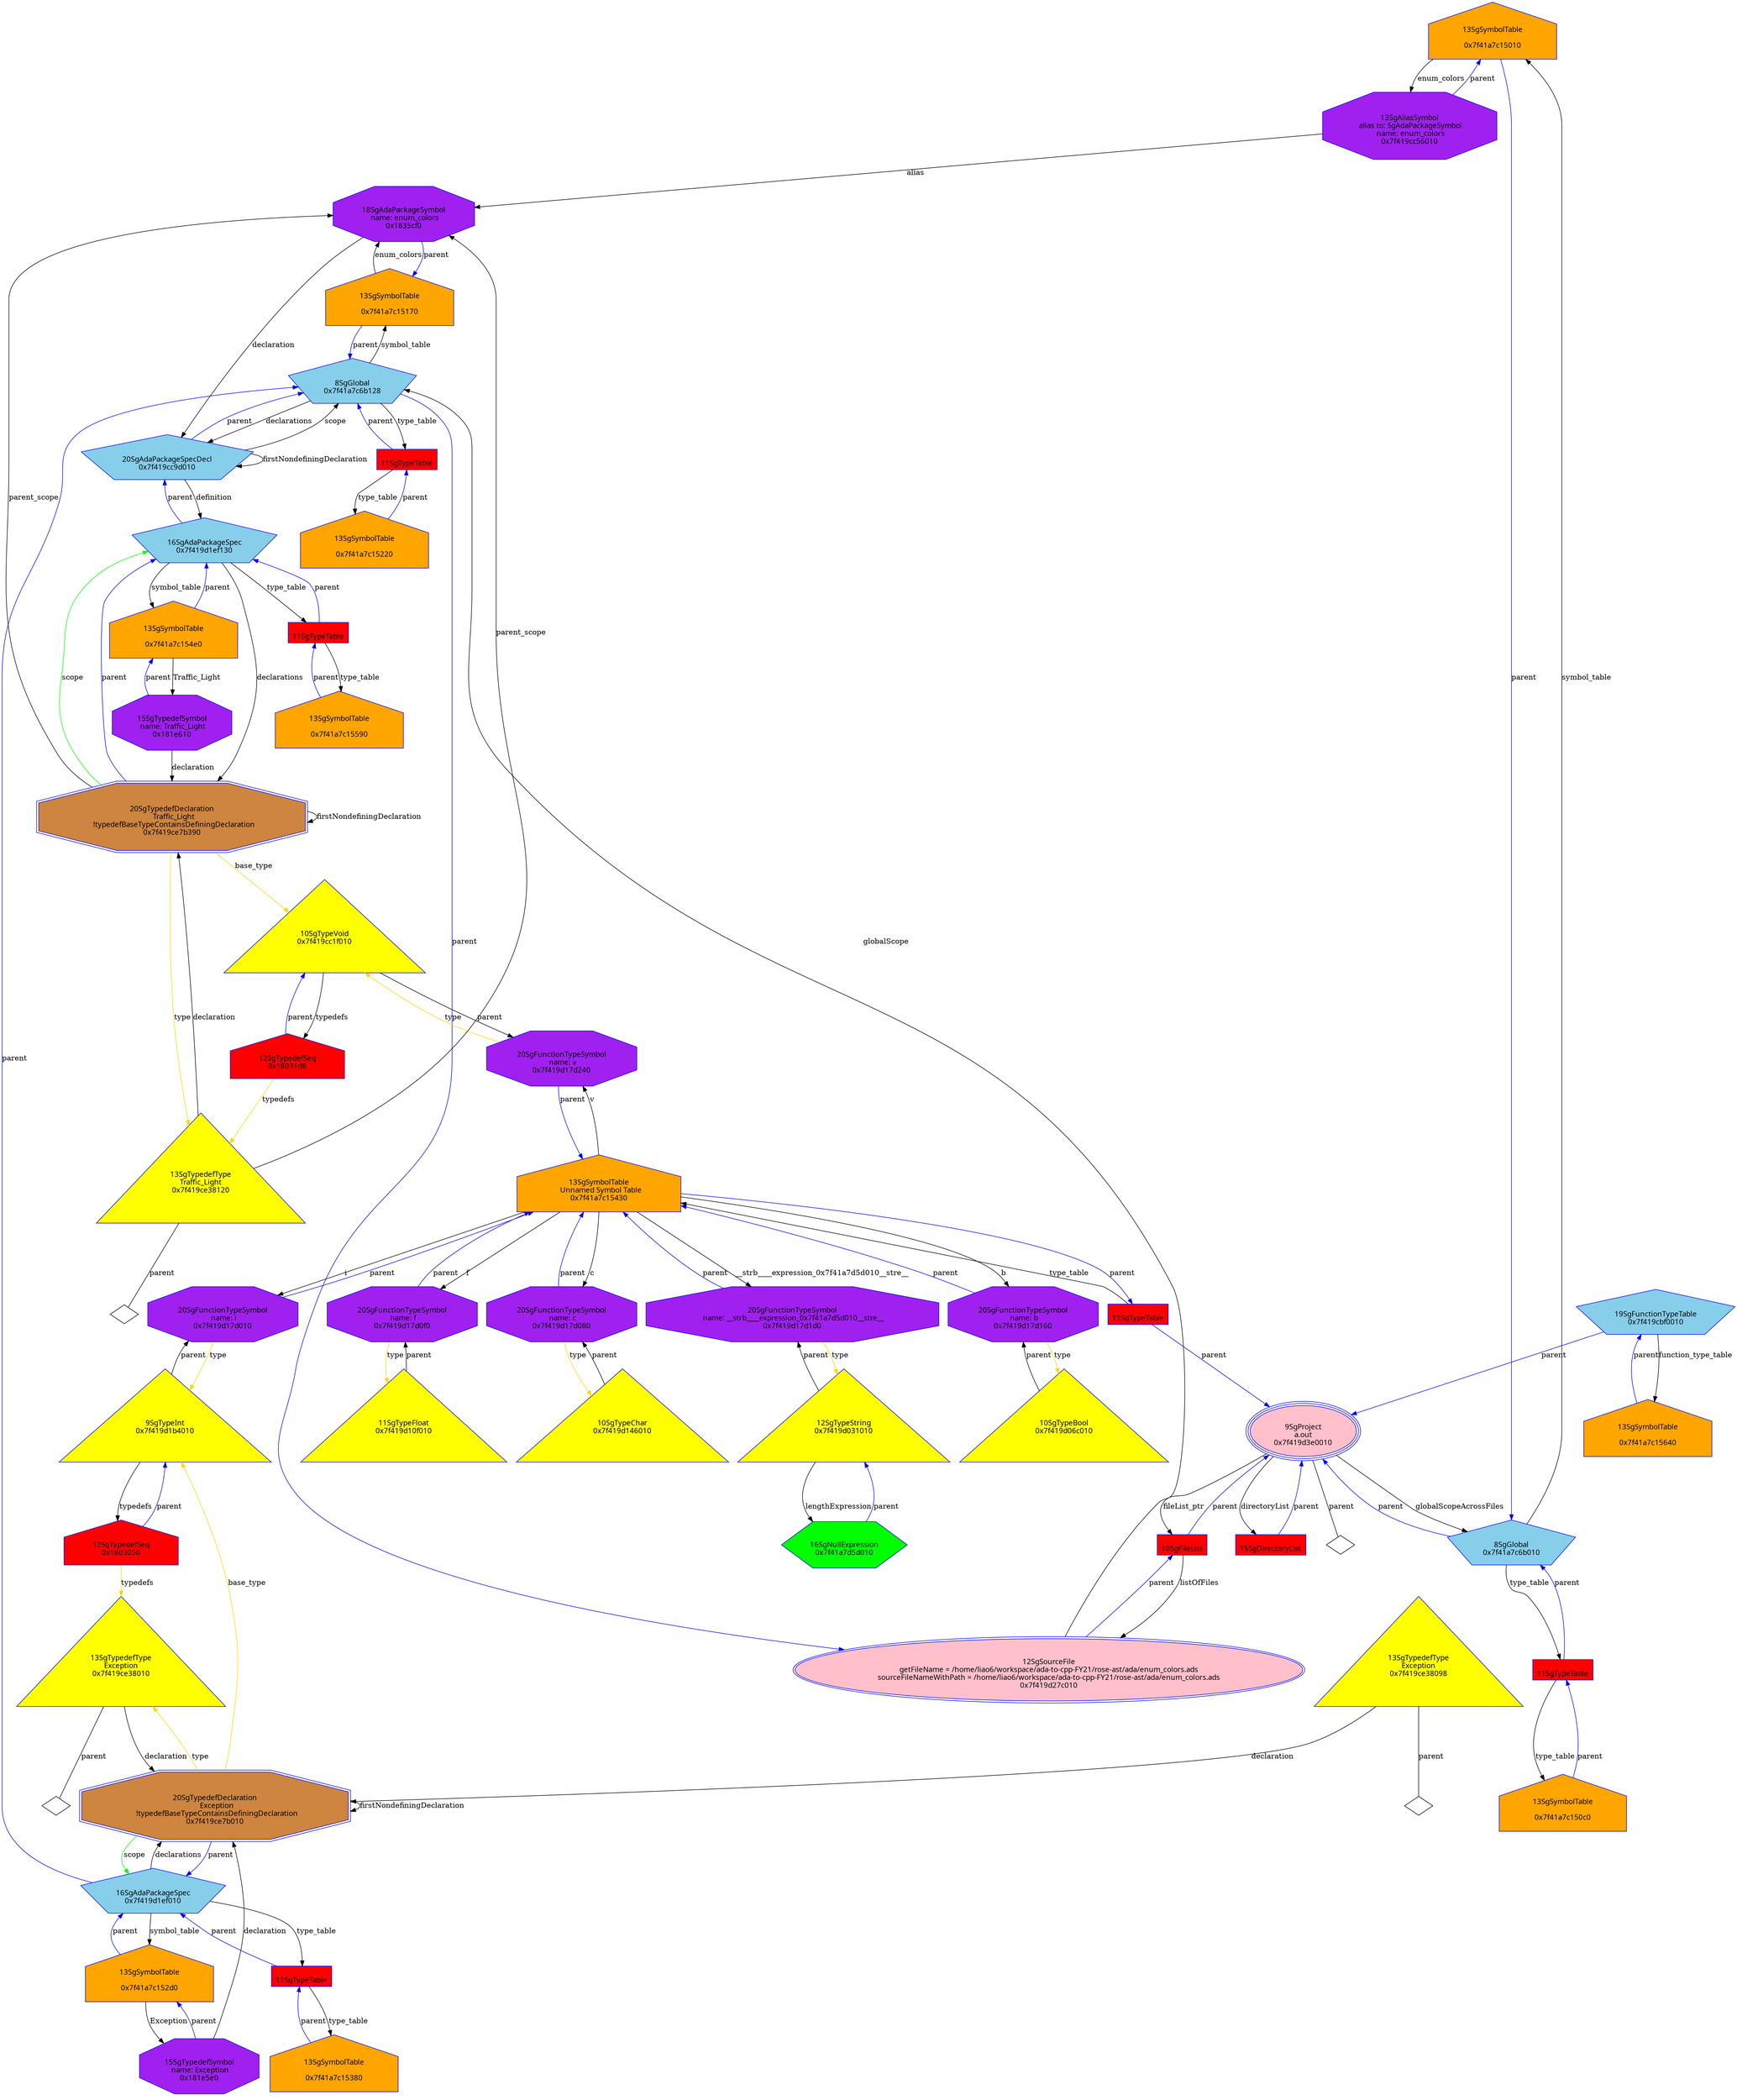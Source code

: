 digraph "Genum_colors.ads.dot" {
"0x7f41a7c15010"[label="\n13SgSymbolTable\n  \n  0x7f41a7c15010  " shape=house,regular=0,URL="\N",tooltip="more info at \N",sides=5,peripheries=1,color="blue",fillcolor=orange,fontname="7x13bold",fontcolor=black,style=filled];
"0x7f41a7c15010" -> "0x7f419cc56010"[label="enum_colors" dir=forward ];
"0x7f41a7c15010" -> "0x7f41a7c6b010"[label="parent" color="blue" dir=forward ];
"0x7f41a7c150c0"[label="\n13SgSymbolTable\n  \n  0x7f41a7c150c0  " shape=house,regular=0,URL="\N",tooltip="more info at \N",sides=5,peripheries=1,color="blue",fillcolor=orange,fontname="7x13bold",fontcolor=black,style=filled];
"0x7f41a7c150c0" -> "0x17609c0"[label="parent" color="blue" dir=forward ];
"0x7f41a7c15170"[label="\n13SgSymbolTable\n  \n  0x7f41a7c15170  " shape=house,regular=0,URL="\N",tooltip="more info at \N",sides=5,peripheries=1,color="blue",fillcolor=orange,fontname="7x13bold",fontcolor=black,style=filled];
"0x7f41a7c15170" -> "0x1835cf0"[label="enum_colors" dir=forward ];
"0x7f41a7c15170" -> "0x7f41a7c6b128"[label="parent" color="blue" dir=forward ];
"0x7f41a7c15220"[label="\n13SgSymbolTable\n  \n  0x7f41a7c15220  " shape=house,regular=0,URL="\N",tooltip="more info at \N",sides=5,peripheries=1,color="blue",fillcolor=orange,fontname="7x13bold",fontcolor=black,style=filled];
"0x7f41a7c15220" -> "0x17609e8"[label="parent" color="blue" dir=forward ];
"0x7f41a7c152d0"[label="\n13SgSymbolTable\n  \n  0x7f41a7c152d0  " shape=house,regular=0,URL="\N",tooltip="more info at \N",sides=5,peripheries=1,color="blue",fillcolor=orange,fontname="7x13bold",fontcolor=black,style=filled];
"0x7f41a7c152d0" -> "0x181e5e0"[label="Exception" dir=forward ];
"0x7f41a7c152d0" -> "0x7f419d1ef010"[label="parent" color="blue" dir=forward ];
"0x7f41a7c15380"[label="\n13SgSymbolTable\n  \n  0x7f41a7c15380  " shape=house,regular=0,URL="\N",tooltip="more info at \N",sides=5,peripheries=1,color="blue",fillcolor=orange,fontname="7x13bold",fontcolor=black,style=filled];
"0x7f41a7c15380" -> "0x1760a10"[label="parent" color="blue" dir=forward ];
"0x7f41a7c15430"[label="\n13SgSymbolTable\n  Unnamed Symbol Table\n  0x7f41a7c15430  " shape=house,regular=0,URL="\N",tooltip="more info at \N",sides=5,peripheries=1,color="blue",fillcolor=orange,fontname="7x13bold",fontcolor=black,style=filled];
"0x7f41a7c15430" -> "0x7f419d17d240"[label="v" dir=forward ];
"0x7f41a7c15430" -> "0x7f419d17d1d0"[label="__strb____expression_0x7f41a7d5d010__stre__" dir=forward ];
"0x7f41a7c15430" -> "0x7f419d17d160"[label="b" dir=forward ];
"0x7f41a7c15430" -> "0x7f419d17d0f0"[label="f" dir=forward ];
"0x7f41a7c15430" -> "0x7f419d17d080"[label="c" dir=forward ];
"0x7f41a7c15430" -> "0x7f419d17d010"[label="i" dir=forward ];
"0x7f41a7c15430" -> "0x1760a38"[label="parent" color="blue" dir=forward ];
"0x7f41a7c154e0"[label="\n13SgSymbolTable\n  \n  0x7f41a7c154e0  " shape=house,regular=0,URL="\N",tooltip="more info at \N",sides=5,peripheries=1,color="blue",fillcolor=orange,fontname="7x13bold",fontcolor=black,style=filled];
"0x7f41a7c154e0" -> "0x181e610"[label="Traffic_Light" dir=forward ];
"0x7f41a7c154e0" -> "0x7f419d1ef130"[label="parent" color="blue" dir=forward ];
"0x7f41a7c15590"[label="\n13SgSymbolTable\n  \n  0x7f41a7c15590  " shape=house,regular=0,URL="\N",tooltip="more info at \N",sides=5,peripheries=1,color="blue",fillcolor=orange,fontname="7x13bold",fontcolor=black,style=filled];
"0x7f41a7c15590" -> "0x1760a60"[label="parent" color="blue" dir=forward ];
"0x7f41a7c15640"[label="\n13SgSymbolTable\n  \n  0x7f41a7c15640  " shape=house,regular=0,URL="\N",tooltip="more info at \N",sides=5,peripheries=1,color="blue",fillcolor=orange,fontname="7x13bold",fontcolor=black,style=filled];
"0x7f41a7c15640" -> "0x7f419cbf0010"[label="parent" color="blue" dir=forward ];
"0x7f419d27c010"[label="\n12SgSourceFile\n  getFileName = /home/liao6/workspace/ada-to-cpp-FY21/rose-ast/ada/enum_colors.ads  \n  sourceFileNameWithPath = /home/liao6/workspace/ada-to-cpp-FY21/rose-ast/ada/enum_colors.ads  \n  0x7f419d27c010  " shape=ellipse,regular=0,URL="\N",tooltip="more info at \N",sides=5,peripheries=2,color="blue",fillcolor=pink,fontname="7x13bold",fontcolor=black,style=filled];
"0x7f419d27c010" -> "0x7f41a7c6b128"[label="globalScope" dir=forward ];
"0x7f419d27c010" -> "0x1725f60"[label="parent" color="blue" dir=forward ];
"0x1725f60"[label="\n10SgFileList" shape=polygon,regular=0,URL="\N",tooltip="more info at \N",sides=4,peripheries=1,color="blue",fillcolor=red,fontname="7x13bold",fontcolor=black,style=filled];
"0x1725f60" -> "0x7f419d27c010"[label="listOfFiles" dir=forward ];
"0x1725f60" -> "0x7f419d3e0010"[label="parent" color="blue" dir=forward ];
"0x1745370"[label="\n15SgDirectoryList" shape=polygon,regular=0,URL="\N",tooltip="more info at \N",sides=4,peripheries=1,color="blue",fillcolor=red,fontname="7x13bold",fontcolor=black,style=filled];
"0x1745370" -> "0x7f419d3e0010"[label="parent" color="blue" dir=forward ];
"0x7f419d3e0010"[label="\n9SgProject\n  a.out  \n  0x7f419d3e0010  " shape=ellipse,regular=0,URL="\N",tooltip="more info at \N",sides=5,peripheries=3,color="blue",fillcolor=pink,fontname="7x13bold",fontcolor=black,style=filled];
"0x7f419d3e0010" -> "0x1725f60"[label="fileList_ptr" dir=forward ];
"0x7f419d3e0010" -> "0x1745370"[label="directoryList" dir=forward ];
"0x7f419d3e0010" -> "0x7f41a7c6b010"[label="globalScopeAcrossFiles" dir=forward ];
"0x7f419d3e0010" -> "0x7f419d3e0010__parent__null"[label="parent" dir=none ];
"0x7f419d3e0010__parent__null"[label="" shape=diamond ];
"0x1803050"[label="\n12SgTypedefSeq\n  0x1803050  " shape=house,regular=0,URL="\N",tooltip="more info at \N",sides=5,peripheries=1,color="blue",fillcolor=red,fontname="7x13bold",fontcolor=black,style=filled];
"0x1803050" -> "0x7f419ce38010"[label="typedefs" color="gold1" dir=forward ];
"0x1803050" -> "0x7f419d1b4010"[label="parent" color="blue" dir=forward ];
"0x18031d8"[label="\n12SgTypedefSeq\n  0x18031d8  " shape=house,regular=0,URL="\N",tooltip="more info at \N",sides=5,peripheries=1,color="blue",fillcolor=red,fontname="7x13bold",fontcolor=black,style=filled];
"0x18031d8" -> "0x7f419ce38120"[label="typedefs" color="gold1" dir=forward ];
"0x18031d8" -> "0x7f419cc1f010"[label="parent" color="blue" dir=forward ];
"0x17609c0"[label="\n11SgTypeTable" shape=polygon,regular=0,URL="\N",tooltip="more info at \N",sides=4,peripheries=1,color="blue",fillcolor=red,fontname="7x13bold",fontcolor=black,style=filled];
"0x17609c0" -> "0x7f41a7c150c0"[label="type_table" dir=forward ];
"0x17609c0" -> "0x7f41a7c6b010"[label="parent" color="blue" dir=forward ];
"0x17609e8"[label="\n11SgTypeTable" shape=polygon,regular=0,URL="\N",tooltip="more info at \N",sides=4,peripheries=1,color="blue",fillcolor=red,fontname="7x13bold",fontcolor=black,style=filled];
"0x17609e8" -> "0x7f41a7c15220"[label="type_table" dir=forward ];
"0x17609e8" -> "0x7f41a7c6b128"[label="parent" color="blue" dir=forward ];
"0x1760a10"[label="\n11SgTypeTable" shape=polygon,regular=0,URL="\N",tooltip="more info at \N",sides=4,peripheries=1,color="blue",fillcolor=red,fontname="7x13bold",fontcolor=black,style=filled];
"0x1760a10" -> "0x7f41a7c15380"[label="type_table" dir=forward ];
"0x1760a10" -> "0x7f419d1ef010"[label="parent" color="blue" dir=forward ];
"0x1760a38"[label="\n11SgTypeTable" shape=polygon,regular=0,URL="\N",tooltip="more info at \N",sides=4,peripheries=1,color="blue",fillcolor=red,fontname="7x13bold",fontcolor=black,style=filled];
"0x1760a38" -> "0x7f41a7c15430"[label="type_table" dir=forward ];
"0x1760a38" -> "0x7f419d3e0010"[label="parent" color="blue" dir=forward ];
"0x1760a60"[label="\n11SgTypeTable" shape=polygon,regular=0,URL="\N",tooltip="more info at \N",sides=4,peripheries=1,color="blue",fillcolor=red,fontname="7x13bold",fontcolor=black,style=filled];
"0x1760a60" -> "0x7f41a7c15590"[label="type_table" dir=forward ];
"0x1760a60" -> "0x7f419d1ef130"[label="parent" color="blue" dir=forward ];
"0x7f419d146010"[label="\n10SgTypeChar\n  0x7f419d146010  \n   \n   " shape=polygon,regular=0,URL="\N",tooltip="more info at \N",sides=3,peripheries=1,color="blue",fillcolor=yellow,fontname="7x13bold",fontcolor=black,style=filled];
"0x7f419d146010" -> "0x7f419d17d080"[label="parent" dir=forward ];
"0x7f419d1b4010"[label="\n9SgTypeInt\n  0x7f419d1b4010  \n   \n   " shape=polygon,regular=0,URL="\N",tooltip="more info at \N",sides=3,peripheries=1,color="blue",fillcolor=yellow,fontname="7x13bold",fontcolor=black,style=filled];
"0x7f419d1b4010" -> "0x1803050"[label="typedefs" dir=forward ];
"0x7f419d1b4010" -> "0x7f419d17d010"[label="parent" dir=forward ];
"0x7f419cc1f010"[label="\n10SgTypeVoid\n  0x7f419cc1f010  \n   \n   " shape=polygon,regular=0,URL="\N",tooltip="more info at \N",sides=3,peripheries=1,color="blue",fillcolor=yellow,fontname="7x13bold",fontcolor=black,style=filled];
"0x7f419cc1f010" -> "0x18031d8"[label="typedefs" dir=forward ];
"0x7f419cc1f010" -> "0x7f419d17d240"[label="parent" dir=forward ];
"0x7f419d10f010"[label="\n11SgTypeFloat\n  0x7f419d10f010  \n   \n   " shape=polygon,regular=0,URL="\N",tooltip="more info at \N",sides=3,peripheries=1,color="blue",fillcolor=yellow,fontname="7x13bold",fontcolor=black,style=filled];
"0x7f419d10f010" -> "0x7f419d17d0f0"[label="parent" dir=forward ];
"0x7f419d031010"[label="\n12SgTypeString\n  0x7f419d031010  \n   \n   " shape=polygon,regular=0,URL="\N",tooltip="more info at \N",sides=3,peripheries=1,color="blue",fillcolor=yellow,fontname="7x13bold",fontcolor=black,style=filled];
"0x7f419d031010" -> "0x7f41a7d5d010"[label="lengthExpression" dir=forward ];
"0x7f419d031010" -> "0x7f419d17d1d0"[label="parent" dir=forward ];
"0x7f419d06c010"[label="\n10SgTypeBool\n  0x7f419d06c010  \n   \n   " shape=polygon,regular=0,URL="\N",tooltip="more info at \N",sides=3,peripheries=1,color="blue",fillcolor=yellow,fontname="7x13bold",fontcolor=black,style=filled];
"0x7f419d06c010" -> "0x7f419d17d160"[label="parent" dir=forward ];
"0x7f419ce38010"[label="\n13SgTypedefType\nException\n  0x7f419ce38010  \n   \n   " shape=polygon,regular=0,URL="\N",tooltip="more info at \N",sides=3,peripheries=1,color="blue",fillcolor=yellow,fontname="7x13bold",fontcolor=black,style=filled];
"0x7f419ce38010" -> "0x7f419ce7b010"[label="declaration" dir=forward ];
"0x7f419ce38010" -> "0x7f419ce38010__parent__null"[label="parent" dir=none ];
"0x7f419ce38010__parent__null"[label="" shape=diamond ];
"0x7f419ce38098"[label="\n13SgTypedefType\nException\n  0x7f419ce38098  \n   \n   " shape=polygon,regular=0,URL="\N",tooltip="more info at \N",sides=3,peripheries=1,color="blue",fillcolor=yellow,fontname="7x13bold",fontcolor=black,style=filled];
"0x7f419ce38098" -> "0x7f419ce7b010"[label="declaration" dir=forward ];
"0x7f419ce38098" -> "0x7f419ce38098__parent__null"[label="parent" dir=none ];
"0x7f419ce38098__parent__null"[label="" shape=diamond ];
"0x7f419ce38120"[label="\n13SgTypedefType\nTraffic_Light\n  0x7f419ce38120  \n   \n   " shape=polygon,regular=0,URL="\N",tooltip="more info at \N",sides=3,peripheries=1,color="blue",fillcolor=yellow,fontname="7x13bold",fontcolor=black,style=filled];
"0x7f419ce38120" -> "0x1835cf0"[label="parent_scope" dir=forward ];
"0x7f419ce38120" -> "0x7f419ce7b390"[label="declaration" dir=forward ];
"0x7f419ce38120" -> "0x7f419ce38120__parent__null"[label="parent" dir=none ];
"0x7f419ce38120__parent__null"[label="" shape=diamond ];
"0x7f41a7c6b010"[label="\n8SgGlobal\n  0x7f41a7c6b010  " shape=polygon,regular=0,URL="\N",tooltip="more info at \N",sides=5,peripheries=1,color="blue",fillcolor=skyblue,fontname="7x13bold",fontcolor=black,style=filled];
"0x7f41a7c6b010" -> "0x7f41a7c15010"[label="symbol_table" dir=forward ];
"0x7f41a7c6b010" -> "0x17609c0"[label="type_table" dir=forward ];
"0x7f41a7c6b010" -> "0x7f419d3e0010"[label="parent" color="blue" dir=forward ];
"0x7f41a7c6b128"[label="\n8SgGlobal\n  0x7f41a7c6b128  " shape=polygon,regular=0,URL="\N",tooltip="more info at \N",sides=5,peripheries=1,color="blue",fillcolor=skyblue,fontname="7x13bold",fontcolor=black,style=filled];
"0x7f41a7c6b128" -> "0x7f419cc9d010"[label="declarations" dir=forward ];
"0x7f41a7c6b128" -> "0x7f41a7c15170"[label="symbol_table" dir=forward ];
"0x7f41a7c6b128" -> "0x17609e8"[label="type_table" dir=forward ];
"0x7f41a7c6b128" -> "0x7f419d27c010"[label="parent" color="blue" dir=forward ];
"0x7f419cbf0010"[label="\n19SgFunctionTypeTable\n  0x7f419cbf0010  " shape=polygon,regular=0,URL="\N",tooltip="more info at \N",sides=5,peripheries=1,color="blue",fillcolor=skyblue,fontname="7x13bold",fontcolor=black,style=filled];
"0x7f419cbf0010" -> "0x7f41a7c15640"[label="function_type_table" dir=forward ];
"0x7f419cbf0010" -> "0x7f419d3e0010"[label="parent" color="blue" dir=forward ];
"0x7f419ce7b010"[label="\n20SgTypedefDeclaration\n  Exception\n  !typedefBaseTypeContainsDefiningDeclaration\n  0x7f419ce7b010  " shape=polygon,regular=0,URL="\N",tooltip="more info at \N",sides=8,peripheries=2,color="blue",fillcolor=peru,fontname="7x13bold",fontcolor=black,style=filled];
"0x7f419ce7b010" -> "0x7f419d1b4010"[label="base_type" color="gold1" dir=forward ];
"0x7f419ce7b010" -> "0x7f419ce38010"[label="type" color="gold1" dir=forward ];
"0x7f419ce7b010" -> "0x7f419d1ef010"[label="scope" color="green" dir=forward ];
"0x7f419ce7b010" -> "0x7f419ce7b010"[label="firstNondefiningDeclaration" dir=forward ];
"0x7f419ce7b010" -> "0x7f419d1ef010"[label="parent" color="blue" dir=forward ];
"0x7f419ce7b390"[label="\n20SgTypedefDeclaration\n  Traffic_Light\n  !typedefBaseTypeContainsDefiningDeclaration\n  0x7f419ce7b390  " shape=polygon,regular=0,URL="\N",tooltip="more info at \N",sides=8,peripheries=2,color="blue",fillcolor=peru,fontname="7x13bold",fontcolor=black,style=filled];
"0x7f419ce7b390" -> "0x7f419cc1f010"[label="base_type" color="gold1" dir=forward ];
"0x7f419ce7b390" -> "0x7f419ce38120"[label="type" color="gold1" dir=forward ];
"0x7f419ce7b390" -> "0x1835cf0"[label="parent_scope" dir=forward ];
"0x7f419ce7b390" -> "0x7f419d1ef130"[label="scope" color="green" dir=forward ];
"0x7f419ce7b390" -> "0x7f419ce7b390"[label="firstNondefiningDeclaration" dir=forward ];
"0x7f419ce7b390" -> "0x7f419d1ef130"[label="parent" color="blue" dir=forward ];
"0x7f419d1ef010"[label="\n16SgAdaPackageSpec\n  0x7f419d1ef010  " shape=polygon,regular=0,URL="\N",tooltip="more info at \N",sides=5,peripheries=1,color="blue",fillcolor=skyblue,fontname="7x13bold",fontcolor=black,style=filled];
"0x7f419d1ef010" -> "0x7f419ce7b010"[label="declarations" dir=forward ];
"0x7f419d1ef010" -> "0x7f41a7c152d0"[label="symbol_table" dir=forward ];
"0x7f419d1ef010" -> "0x1760a10"[label="type_table" dir=forward ];
"0x7f419d1ef010" -> "0x7f41a7c6b128"[label="parent" color="blue" dir=forward ];
"0x7f419d1ef130"[label="\n16SgAdaPackageSpec\n  0x7f419d1ef130  " shape=polygon,regular=0,URL="\N",tooltip="more info at \N",sides=5,peripheries=1,color="blue",fillcolor=skyblue,fontname="7x13bold",fontcolor=black,style=filled];
"0x7f419d1ef130" -> "0x7f419ce7b390"[label="declarations" dir=forward ];
"0x7f419d1ef130" -> "0x7f41a7c154e0"[label="symbol_table" dir=forward ];
"0x7f419d1ef130" -> "0x1760a60"[label="type_table" dir=forward ];
"0x7f419d1ef130" -> "0x7f419cc9d010"[label="parent" color="blue" dir=forward ];
"0x7f419cc9d010"[label="\n20SgAdaPackageSpecDecl\n  0x7f419cc9d010  " shape=polygon,regular=0,URL="\N",tooltip="more info at \N",sides=5,peripheries=1,color="blue",fillcolor=skyblue,fontname="7x13bold",fontcolor=black,style=filled];
"0x7f419cc9d010" -> "0x7f419d1ef130"[label="definition" dir=forward ];
"0x7f419cc9d010" -> "0x7f41a7c6b128"[label="scope" dir=forward ];
"0x7f419cc9d010" -> "0x7f419cc9d010"[label="firstNondefiningDeclaration" dir=forward ];
"0x7f419cc9d010" -> "0x7f41a7c6b128"[label="parent" color="blue" dir=forward ];
"0x7f41a7d5d010"[label="\n16SgNullExpression\n  0x7f41a7d5d010  " shape=polygon,regular=0,URL="\N",tooltip="more info at \N",sides=6,peripheries=1,color="blue",fillcolor=green,fontname="7x13bold",fontcolor=black,style=filled];
"0x7f41a7d5d010" -> "0x7f419d031010"[label="parent" color="blue" dir=forward ];
"0x7f419d17d010"[label="\n20SgFunctionTypeSymbol\n name: i\n  0x7f419d17d010  " shape=polygon,regular=0,URL="\N",tooltip="more info at \N",sides=8,peripheries=1,color="blue",fillcolor=purple,fontname="7x13bold",fontcolor=black,style=filled];
"0x7f419d17d010" -> "0x7f419d1b4010"[label="type" color="gold1" dir=forward ];
"0x7f419d17d010" -> "0x7f41a7c15430"[label="parent" color="blue" dir=forward ];
"0x7f419d17d080"[label="\n20SgFunctionTypeSymbol\n name: c\n  0x7f419d17d080  " shape=polygon,regular=0,URL="\N",tooltip="more info at \N",sides=8,peripheries=1,color="blue",fillcolor=purple,fontname="7x13bold",fontcolor=black,style=filled];
"0x7f419d17d080" -> "0x7f419d146010"[label="type" color="gold1" dir=forward ];
"0x7f419d17d080" -> "0x7f41a7c15430"[label="parent" color="blue" dir=forward ];
"0x7f419d17d0f0"[label="\n20SgFunctionTypeSymbol\n name: f\n  0x7f419d17d0f0  " shape=polygon,regular=0,URL="\N",tooltip="more info at \N",sides=8,peripheries=1,color="blue",fillcolor=purple,fontname="7x13bold",fontcolor=black,style=filled];
"0x7f419d17d0f0" -> "0x7f419d10f010"[label="type" color="gold1" dir=forward ];
"0x7f419d17d0f0" -> "0x7f41a7c15430"[label="parent" color="blue" dir=forward ];
"0x7f419d17d160"[label="\n20SgFunctionTypeSymbol\n name: b\n  0x7f419d17d160  " shape=polygon,regular=0,URL="\N",tooltip="more info at \N",sides=8,peripheries=1,color="blue",fillcolor=purple,fontname="7x13bold",fontcolor=black,style=filled];
"0x7f419d17d160" -> "0x7f419d06c010"[label="type" color="gold1" dir=forward ];
"0x7f419d17d160" -> "0x7f41a7c15430"[label="parent" color="blue" dir=forward ];
"0x7f419d17d1d0"[label="\n20SgFunctionTypeSymbol\n name: __strb____expression_0x7f41a7d5d010__stre__\n  0x7f419d17d1d0  " shape=polygon,regular=0,URL="\N",tooltip="more info at \N",sides=8,peripheries=1,color="blue",fillcolor=purple,fontname="7x13bold",fontcolor=black,style=filled];
"0x7f419d17d1d0" -> "0x7f419d031010"[label="type" color="gold1" dir=forward ];
"0x7f419d17d1d0" -> "0x7f41a7c15430"[label="parent" color="blue" dir=forward ];
"0x7f419d17d240"[label="\n20SgFunctionTypeSymbol\n name: v\n  0x7f419d17d240  " shape=polygon,regular=0,URL="\N",tooltip="more info at \N",sides=8,peripheries=1,color="blue",fillcolor=purple,fontname="7x13bold",fontcolor=black,style=filled];
"0x7f419d17d240" -> "0x7f419cc1f010"[label="type" color="gold1" dir=forward ];
"0x7f419d17d240" -> "0x7f41a7c15430"[label="parent" color="blue" dir=forward ];
"0x181e5e0"[label="\n15SgTypedefSymbol\n name: Exception\n  0x181e5e0  " shape=polygon,regular=0,URL="\N",tooltip="more info at \N",sides=8,peripheries=1,color="blue",fillcolor=purple,fontname="7x13bold",fontcolor=black,style=filled];
"0x181e5e0" -> "0x7f419ce7b010"[label="declaration" dir=forward ];
"0x181e5e0" -> "0x7f41a7c152d0"[label="parent" color="blue" dir=forward ];
"0x181e610"[label="\n15SgTypedefSymbol\n name: Traffic_Light\n  0x181e610  " shape=polygon,regular=0,URL="\N",tooltip="more info at \N",sides=8,peripheries=1,color="blue",fillcolor=purple,fontname="7x13bold",fontcolor=black,style=filled];
"0x181e610" -> "0x7f419ce7b390"[label="declaration" dir=forward ];
"0x181e610" -> "0x7f41a7c154e0"[label="parent" color="blue" dir=forward ];
"0x7f419cc56010"[label="\n13SgAliasSymbol\n alias to: SgAdaPackageSymbol\n name: enum_colors\n  0x7f419cc56010  " shape=polygon,regular=0,URL="\N",tooltip="more info at \N",sides=8,peripheries=1,color="blue",fillcolor=purple,fontname="7x13bold",fontcolor=black,style=filled];
"0x7f419cc56010" -> "0x1835cf0"[label="alias" dir=forward ];
"0x7f419cc56010" -> "0x7f41a7c15010"[label="parent" color="blue" dir=forward ];
"0x1835cf0"[label="\n18SgAdaPackageSymbol\n name: enum_colors\n  0x1835cf0  " shape=polygon,regular=0,URL="\N",tooltip="more info at \N",sides=8,peripheries=1,color="blue",fillcolor=purple,fontname="7x13bold",fontcolor=black,style=filled];
"0x1835cf0" -> "0x7f419cc9d010"[label="declaration" dir=forward ];
"0x1835cf0" -> "0x7f41a7c15170"[label="parent" color="blue" dir=forward ];
}
